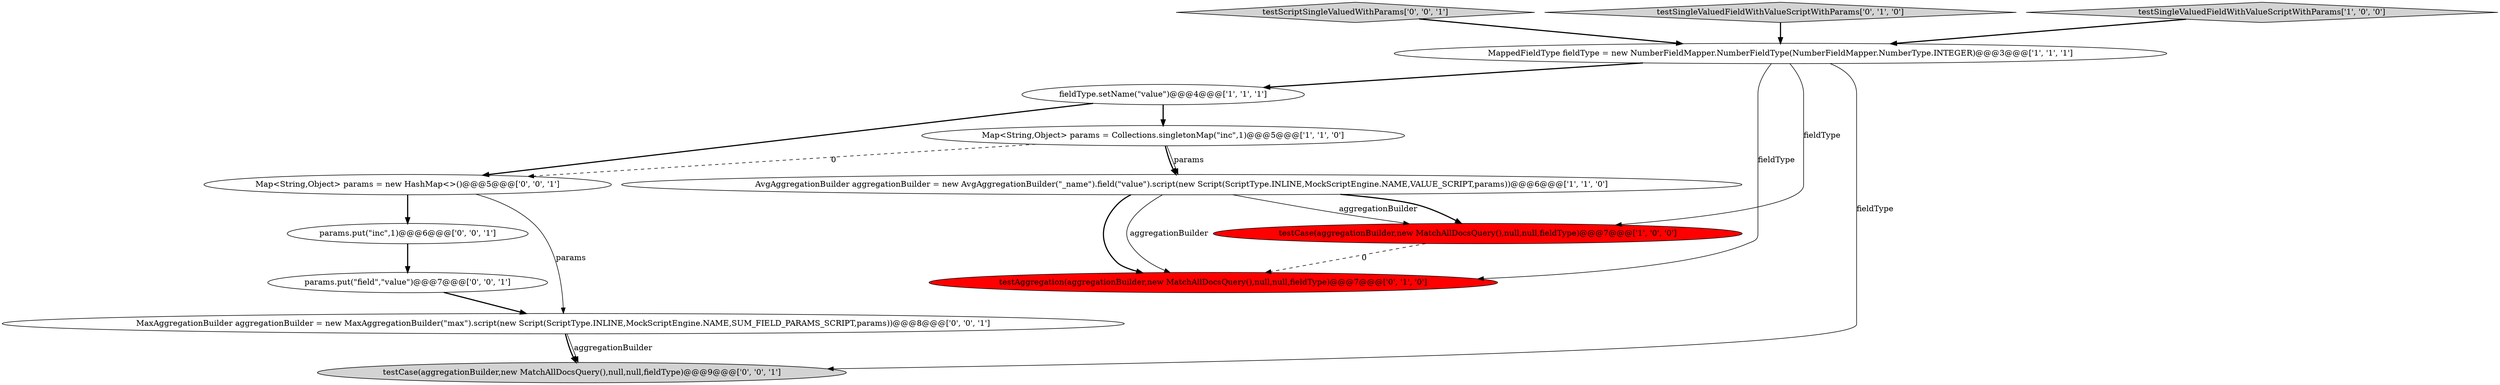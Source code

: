 digraph {
11 [style = filled, label = "testScriptSingleValuedWithParams['0', '0', '1']", fillcolor = lightgray, shape = diamond image = "AAA0AAABBB3BBB"];
4 [style = filled, label = "fieldType.setName(\"value\")@@@4@@@['1', '1', '1']", fillcolor = white, shape = ellipse image = "AAA0AAABBB1BBB"];
13 [style = filled, label = "params.put(\"inc\",1)@@@6@@@['0', '0', '1']", fillcolor = white, shape = ellipse image = "AAA0AAABBB3BBB"];
1 [style = filled, label = "MappedFieldType fieldType = new NumberFieldMapper.NumberFieldType(NumberFieldMapper.NumberType.INTEGER)@@@3@@@['1', '1', '1']", fillcolor = white, shape = ellipse image = "AAA0AAABBB1BBB"];
6 [style = filled, label = "testAggregation(aggregationBuilder,new MatchAllDocsQuery(),null,null,fieldType)@@@7@@@['0', '1', '0']", fillcolor = red, shape = ellipse image = "AAA1AAABBB2BBB"];
7 [style = filled, label = "testSingleValuedFieldWithValueScriptWithParams['0', '1', '0']", fillcolor = lightgray, shape = diamond image = "AAA0AAABBB2BBB"];
10 [style = filled, label = "Map<String,Object> params = new HashMap<>()@@@5@@@['0', '0', '1']", fillcolor = white, shape = ellipse image = "AAA0AAABBB3BBB"];
5 [style = filled, label = "testSingleValuedFieldWithValueScriptWithParams['1', '0', '0']", fillcolor = lightgray, shape = diamond image = "AAA0AAABBB1BBB"];
12 [style = filled, label = "params.put(\"field\",\"value\")@@@7@@@['0', '0', '1']", fillcolor = white, shape = ellipse image = "AAA0AAABBB3BBB"];
9 [style = filled, label = "MaxAggregationBuilder aggregationBuilder = new MaxAggregationBuilder(\"max\").script(new Script(ScriptType.INLINE,MockScriptEngine.NAME,SUM_FIELD_PARAMS_SCRIPT,params))@@@8@@@['0', '0', '1']", fillcolor = white, shape = ellipse image = "AAA0AAABBB3BBB"];
2 [style = filled, label = "testCase(aggregationBuilder,new MatchAllDocsQuery(),null,null,fieldType)@@@7@@@['1', '0', '0']", fillcolor = red, shape = ellipse image = "AAA1AAABBB1BBB"];
0 [style = filled, label = "Map<String,Object> params = Collections.singletonMap(\"inc\",1)@@@5@@@['1', '1', '0']", fillcolor = white, shape = ellipse image = "AAA0AAABBB1BBB"];
3 [style = filled, label = "AvgAggregationBuilder aggregationBuilder = new AvgAggregationBuilder(\"_name\").field(\"value\").script(new Script(ScriptType.INLINE,MockScriptEngine.NAME,VALUE_SCRIPT,params))@@@6@@@['1', '1', '0']", fillcolor = white, shape = ellipse image = "AAA0AAABBB1BBB"];
8 [style = filled, label = "testCase(aggregationBuilder,new MatchAllDocsQuery(),null,null,fieldType)@@@9@@@['0', '0', '1']", fillcolor = lightgray, shape = ellipse image = "AAA0AAABBB3BBB"];
0->3 [style = bold, label=""];
4->10 [style = bold, label=""];
1->4 [style = bold, label=""];
3->2 [style = solid, label="aggregationBuilder"];
7->1 [style = bold, label=""];
0->3 [style = solid, label="params"];
11->1 [style = bold, label=""];
1->8 [style = solid, label="fieldType"];
3->6 [style = bold, label=""];
12->9 [style = bold, label=""];
9->8 [style = bold, label=""];
0->10 [style = dashed, label="0"];
4->0 [style = bold, label=""];
5->1 [style = bold, label=""];
13->12 [style = bold, label=""];
3->2 [style = bold, label=""];
10->13 [style = bold, label=""];
10->9 [style = solid, label="params"];
3->6 [style = solid, label="aggregationBuilder"];
9->8 [style = solid, label="aggregationBuilder"];
2->6 [style = dashed, label="0"];
1->2 [style = solid, label="fieldType"];
1->6 [style = solid, label="fieldType"];
}

